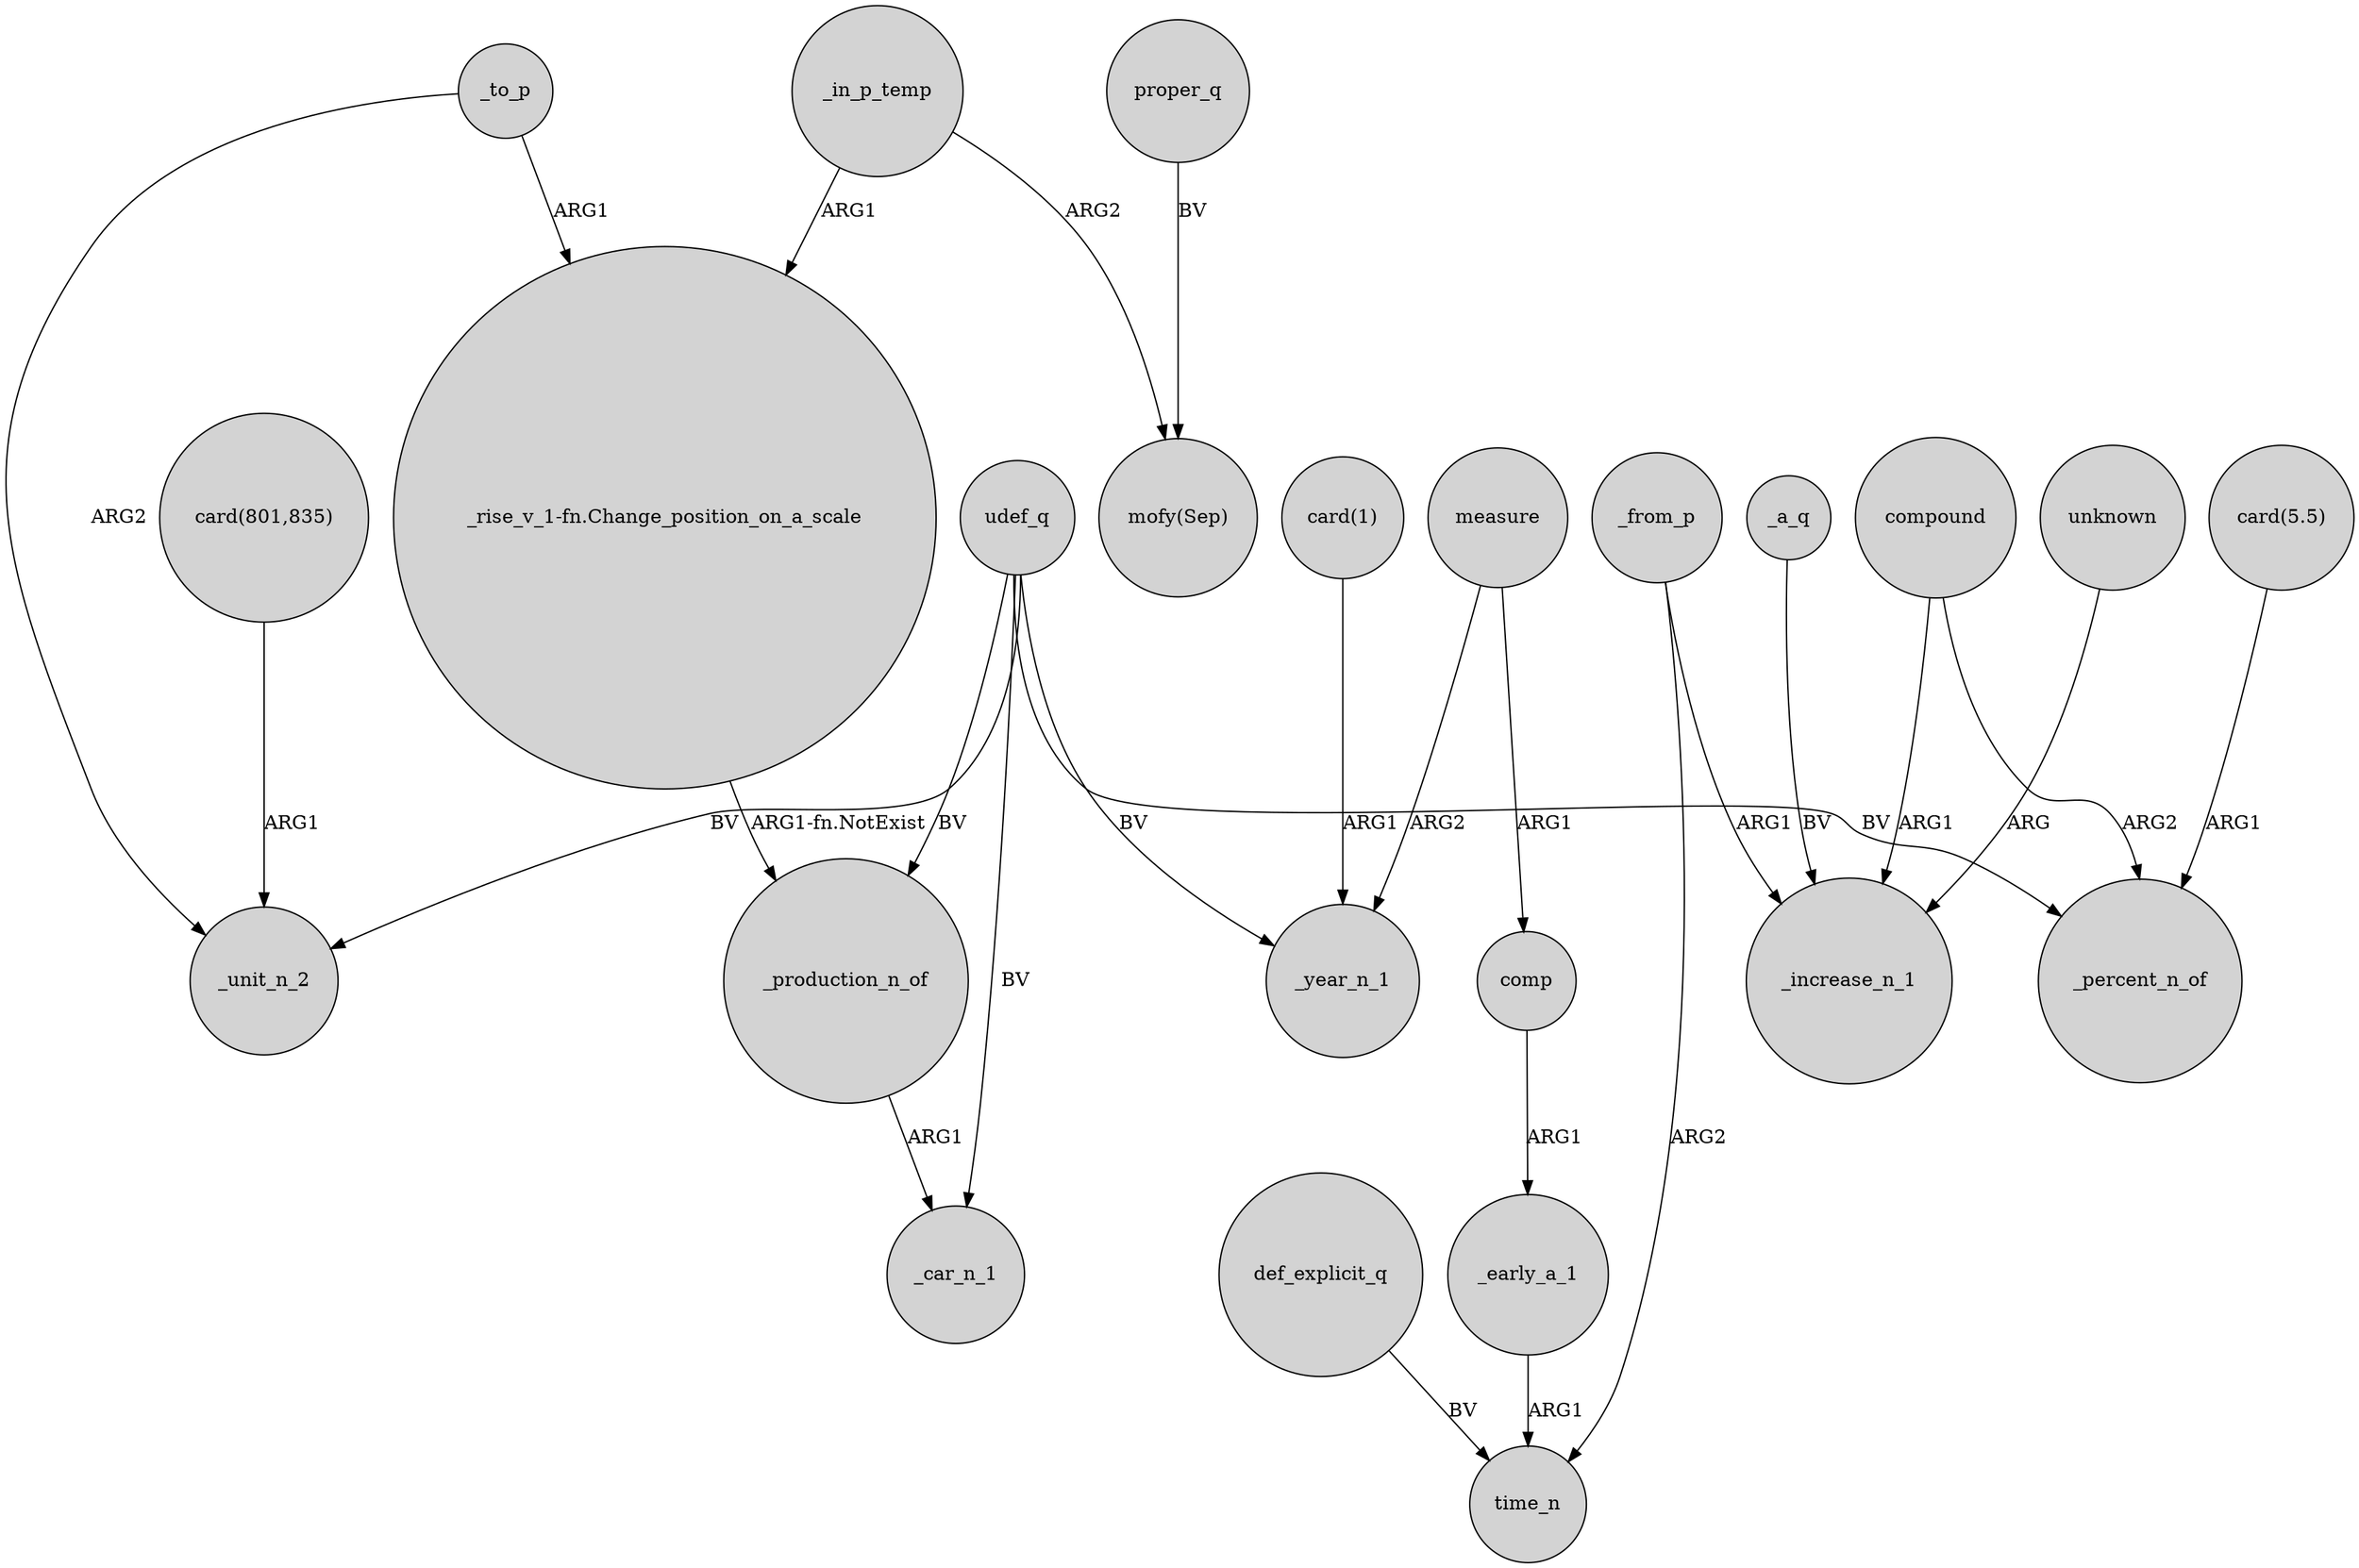 digraph {
	node [shape=circle style=filled]
	udef_q -> _production_n_of [label=BV]
	_a_q -> _increase_n_1 [label=BV]
	measure -> _year_n_1 [label=ARG2]
	def_explicit_q -> time_n [label=BV]
	measure -> comp [label=ARG1]
	proper_q -> "mofy(Sep)" [label=BV]
	compound -> _percent_n_of [label=ARG2]
	"_rise_v_1-fn.Change_position_on_a_scale" -> _production_n_of [label="ARG1-fn.NotExist"]
	"card(5.5)" -> _percent_n_of [label=ARG1]
	comp -> _early_a_1 [label=ARG1]
	_from_p -> _increase_n_1 [label=ARG1]
	_from_p -> time_n [label=ARG2]
	_production_n_of -> _car_n_1 [label=ARG1]
	"card(1)" -> _year_n_1 [label=ARG1]
	_early_a_1 -> time_n [label=ARG1]
	udef_q -> _car_n_1 [label=BV]
	udef_q -> _year_n_1 [label=BV]
	compound -> _increase_n_1 [label=ARG1]
	unknown -> _increase_n_1 [label=ARG]
	udef_q -> _percent_n_of [label=BV]
	udef_q -> _unit_n_2 [label=BV]
	_to_p -> "_rise_v_1-fn.Change_position_on_a_scale" [label=ARG1]
	_in_p_temp -> "_rise_v_1-fn.Change_position_on_a_scale" [label=ARG1]
	_in_p_temp -> "mofy(Sep)" [label=ARG2]
	_to_p -> _unit_n_2 [label=ARG2]
	"card(801,835)" -> _unit_n_2 [label=ARG1]
}
